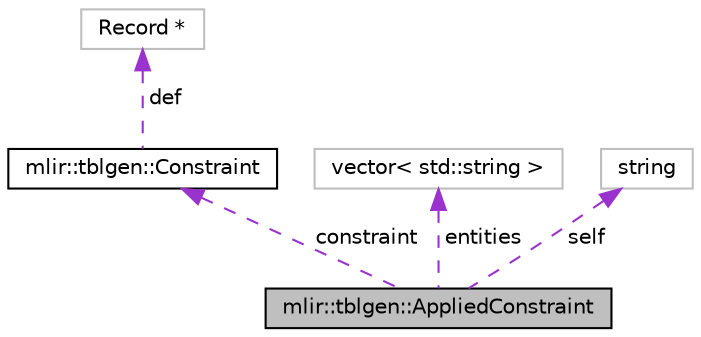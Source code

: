 digraph "mlir::tblgen::AppliedConstraint"
{
  bgcolor="transparent";
  edge [fontname="Helvetica",fontsize="10",labelfontname="Helvetica",labelfontsize="10"];
  node [fontname="Helvetica",fontsize="10",shape=record];
  Node1 [label="mlir::tblgen::AppliedConstraint",height=0.2,width=0.4,color="black", fillcolor="grey75", style="filled", fontcolor="black"];
  Node2 -> Node1 [dir="back",color="darkorchid3",fontsize="10",style="dashed",label=" constraint" ,fontname="Helvetica"];
  Node2 [label="mlir::tblgen::Constraint",height=0.2,width=0.4,color="black",URL="$classmlir_1_1tblgen_1_1Constraint.html"];
  Node3 -> Node2 [dir="back",color="darkorchid3",fontsize="10",style="dashed",label=" def" ,fontname="Helvetica"];
  Node3 [label="Record *",height=0.2,width=0.4,color="grey75"];
  Node4 -> Node1 [dir="back",color="darkorchid3",fontsize="10",style="dashed",label=" entities" ,fontname="Helvetica"];
  Node4 [label="vector\< std::string \>",height=0.2,width=0.4,color="grey75"];
  Node5 -> Node1 [dir="back",color="darkorchid3",fontsize="10",style="dashed",label=" self" ,fontname="Helvetica"];
  Node5 [label="string",height=0.2,width=0.4,color="grey75"];
}
